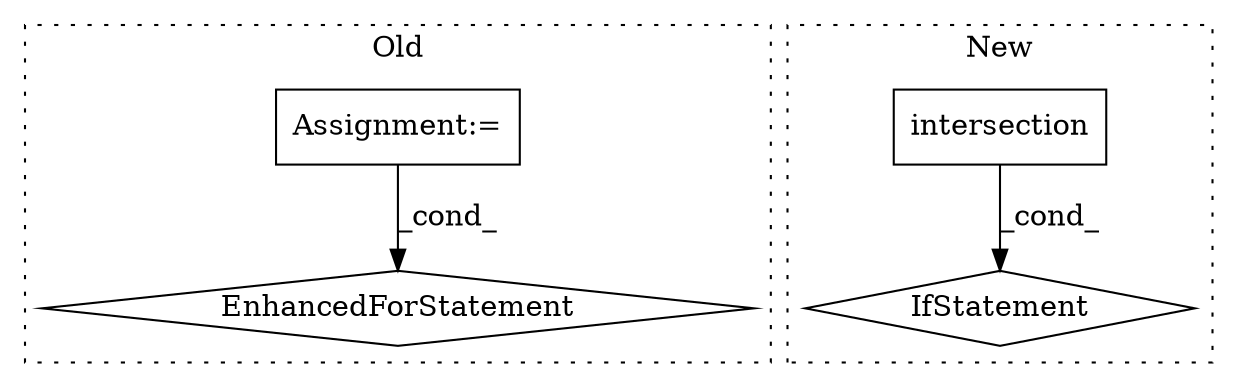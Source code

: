 digraph G {
subgraph cluster0 {
1 [label="EnhancedForStatement" a="70" s="7431,7499" l="53,2" shape="diamond"];
3 [label="Assignment:=" a="7" s="7431,7499" l="53,2" shape="box"];
label = "Old";
style="dotted";
}
subgraph cluster1 {
2 [label="intersection" a="32" s="8064,8092" l="13,1" shape="box"];
4 [label="IfStatement" a="25" s="8226,8253" l="10,2" shape="diamond"];
label = "New";
style="dotted";
}
2 -> 4 [label="_cond_"];
3 -> 1 [label="_cond_"];
}